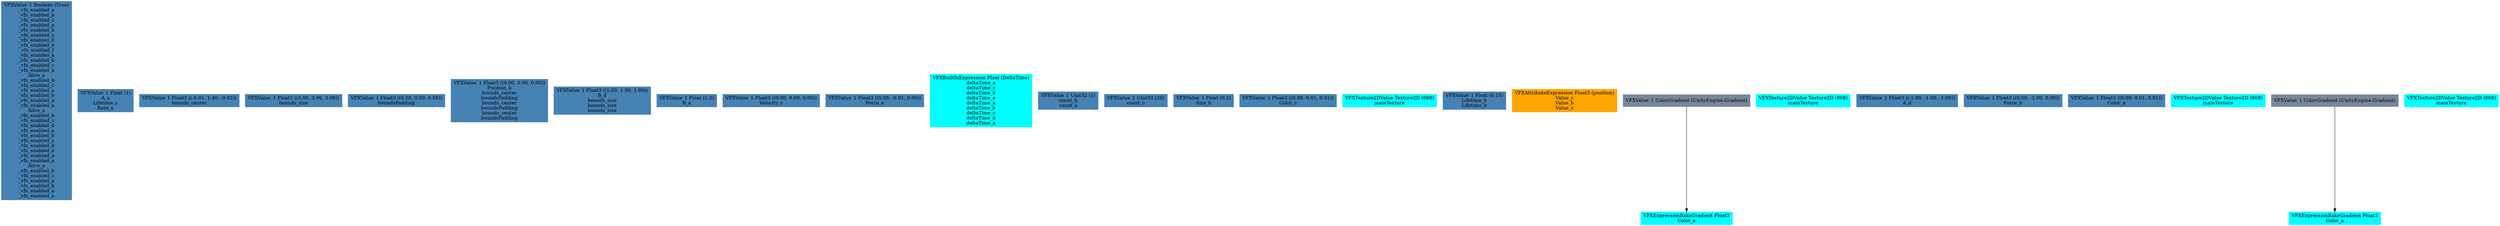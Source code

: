 digraph G {
node0 [shape="box" color="steelblue" style="filled" label="VFXValue`1 Boolean (True)
_vfx_enabled_a
_vfx_enabled_b
_vfx_enabled_c
_vfx_enabled_a
_vfx_enabled_b
_vfx_enabled_c
_vfx_enabled_d
_vfx_enabled_e
_vfx_enabled_f
_vfx_enabled_a
_vfx_enabled_b
_vfx_enabled_c
_vfx_enabled_a
Alive_a
_vfx_enabled_b
_vfx_enabled_c
_vfx_enabled_a
_vfx_enabled_b
_vfx_enabled_a
_vfx_enabled_a
Alive_a
_vfx_enabled_b
_vfx_enabled_c
_vfx_enabled_d
_vfx_enabled_a
_vfx_enabled_b
_vfx_enabled_c
_vfx_enabled_d
_vfx_enabled_e
_vfx_enabled_a
_vfx_enabled_a
Alive_a
_vfx_enabled_b
_vfx_enabled_c
_vfx_enabled_a
_vfx_enabled_b
_vfx_enabled_a
_vfx_enabled_a"]
node1 [shape="box" color="steelblue" style="filled" label="VFXValue`1 Float (1)
A_a
Lifetime_c
Rate_a"]
node2 [shape="box" color="steelblue" style="filled" label="VFXValue`1 Float3 ((-0.01, 1.40, -0.02))
bounds_center"]
node3 [shape="box" color="steelblue" style="filled" label="VFXValue`1 Float3 ((3.00, 3.96, 3.06))
bounds_size"]
node4 [shape="box" color="steelblue" style="filled" label="VFXValue`1 Float3 ((0.50, 0.50, 0.50))
boundsPadding"]
node5 [shape="box" color="steelblue" style="filled" label="VFXValue`1 Float3 ((0.00, 0.00, 0.00))
Position_b
bounds_center
boundsPadding
bounds_center
boundsPadding
bounds_center
boundsPadding"]
node6 [shape="box" color="steelblue" style="filled" label="VFXValue`1 Float3 ((1.00, 1.00, 1.00))
B_d
bounds_size
bounds_size
bounds_size"]
node7 [shape="box" color="steelblue" style="filled" label="VFXValue`1 Float (1.2)
B_a"]
node8 [shape="box" color="steelblue" style="filled" label="VFXValue`1 Float3 ((0.00, 9.00, 0.00))
Velocity_c"]
node9 [shape="box" color="steelblue" style="filled" label="VFXValue`1 Float3 ((0.00, -9.81, 0.00))
Force_a"]
node10 [shape="box" color="cyan" style="filled" label="VFXBuiltInExpression Float (DeltaTime)
deltaTime_a
deltaTime_c
deltaTime_d
deltaTime_e
deltaTime_a
deltaTime_b
deltaTime_c
deltaTime_d
deltaTime_a"]
node11 [shape="box" color="steelblue" style="filled" label="VFXValue`1 Uint32 (1)
count_b
count_a"]
node12 [shape="box" color="steelblue" style="filled" label="VFXValue`1 Uint32 (20)
count_c"]
node13 [shape="box" color="steelblue" style="filled" label="VFXValue`1 Float (0.2)
Size_b"]
node14 [shape="box" color="steelblue" style="filled" label="VFXValue`1 Float3 ((0.98, 0.01, 0.01))
Color_c"]
node15 [shape="box" color="cyan" style="filled" label="VFXTexture2DValue Texture2D (868)
mainTexture"]
node16 [shape="box" color="steelblue" style="filled" label="VFXValue`1 Float (0.15)
Lifetime_b
Lifetime_b"]
node17 [shape="box" color="orange" style="filled" label="VFXAttributeExpression Float3 (position)
Value_c
Value_b
Value_c"]
node18 [shape="box" color="cyan" style="filled" label="VFXExpressionBakeGradient Float3
Color_a"]
node19 [shape="box" color="lightslategray" style="filled" label="VFXValue`1 ColorGradient (UnityEngine.Gradient)"]
node20 [shape="box" color="cyan" style="filled" label="VFXTexture2DValue Texture2D (868)
mainTexture"]
node21 [shape="box" color="steelblue" style="filled" label="VFXValue`1 Float3 ((-1.00, -1.00, -1.00))
A_d"]
node22 [shape="box" color="steelblue" style="filled" label="VFXValue`1 Float3 ((0.00, -1.00, 0.00))
Force_b"]
node23 [shape="box" color="steelblue" style="filled" label="VFXValue`1 Float3 ((0.98, 0.01, 0.01))
Color_a"]
node24 [shape="box" color="cyan" style="filled" label="VFXTexture2DValue Texture2D (868)
mainTexture"]
node25 [shape="box" color="cyan" style="filled" label="VFXExpressionBakeGradient Float3
Color_a"]
node26 [shape="box" color="lightslategray" style="filled" label="VFXValue`1 ColorGradient (UnityEngine.Gradient)"]
node27 [shape="box" color="cyan" style="filled" label="VFXTexture2DValue Texture2D (868)
mainTexture"]
node19 -> node18 
node26 -> node25 
}
